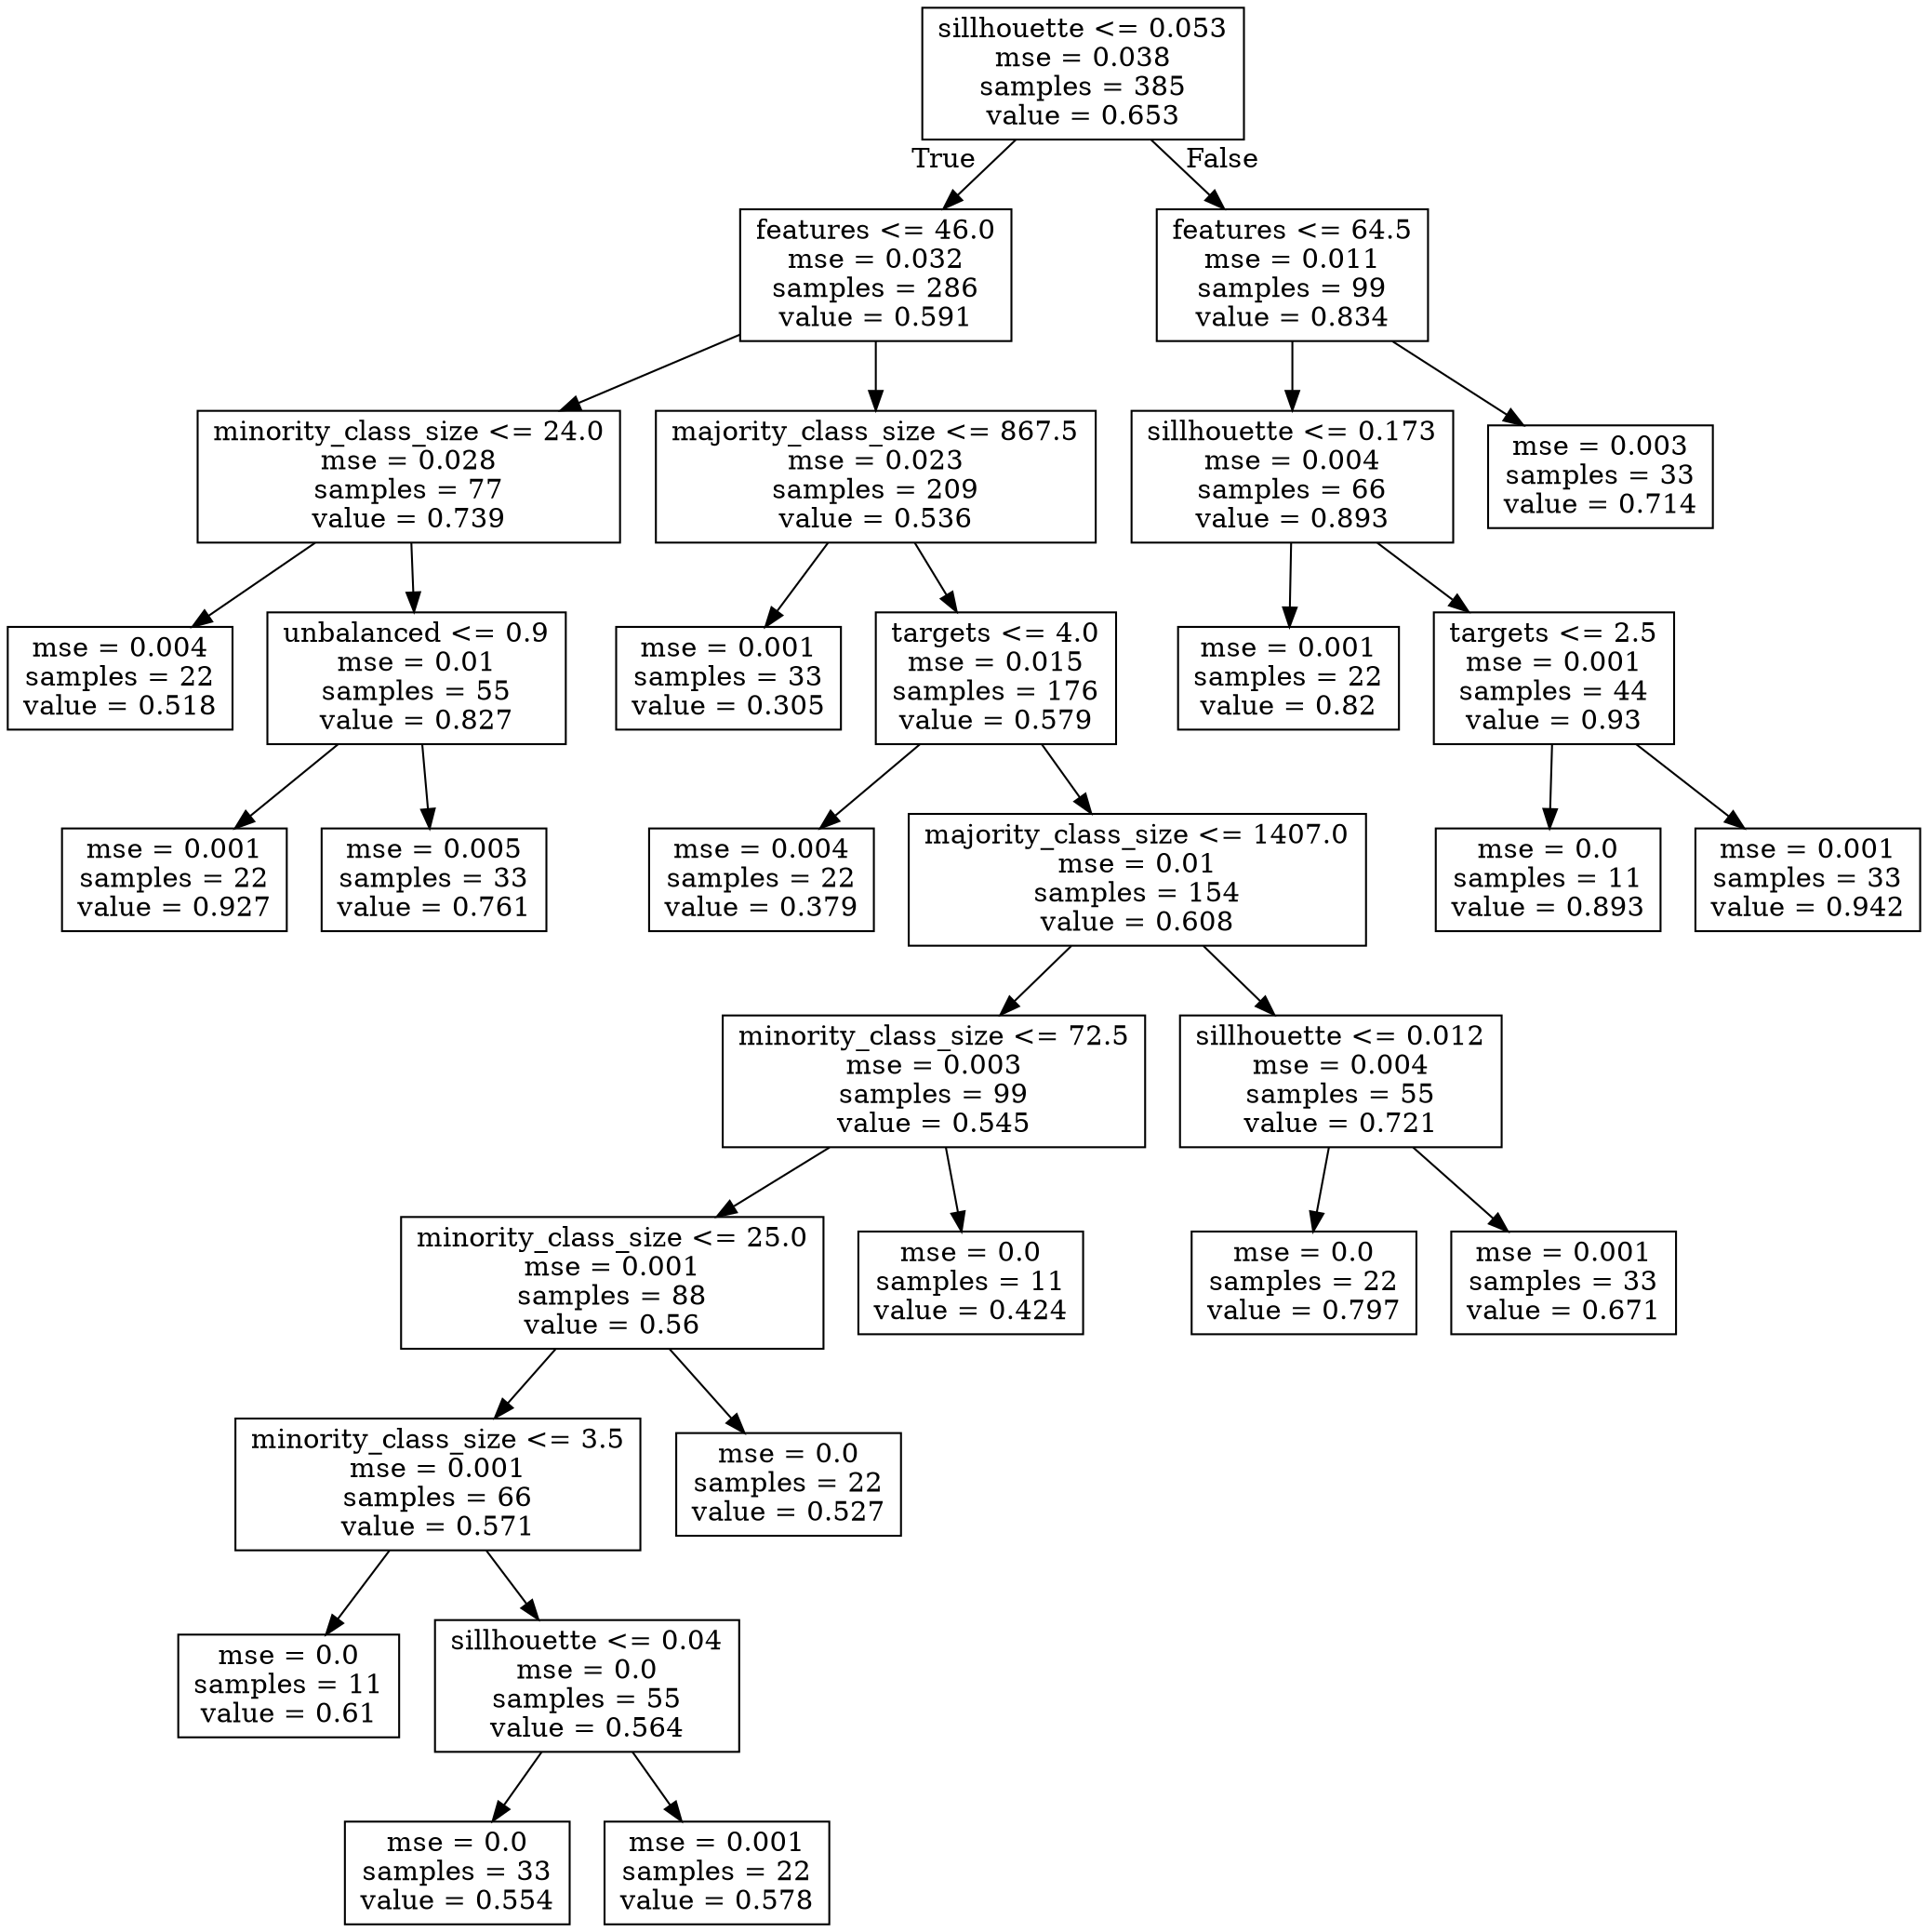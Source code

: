 digraph Tree {
node [shape=box] ;
0 [label="sillhouette <= 0.053\nmse = 0.038\nsamples = 385\nvalue = 0.653"] ;
1 [label="features <= 46.0\nmse = 0.032\nsamples = 286\nvalue = 0.591"] ;
0 -> 1 [labeldistance=2.5, labelangle=45, headlabel="True"] ;
2 [label="minority_class_size <= 24.0\nmse = 0.028\nsamples = 77\nvalue = 0.739"] ;
1 -> 2 ;
3 [label="mse = 0.004\nsamples = 22\nvalue = 0.518"] ;
2 -> 3 ;
4 [label="unbalanced <= 0.9\nmse = 0.01\nsamples = 55\nvalue = 0.827"] ;
2 -> 4 ;
5 [label="mse = 0.001\nsamples = 22\nvalue = 0.927"] ;
4 -> 5 ;
6 [label="mse = 0.005\nsamples = 33\nvalue = 0.761"] ;
4 -> 6 ;
7 [label="majority_class_size <= 867.5\nmse = 0.023\nsamples = 209\nvalue = 0.536"] ;
1 -> 7 ;
8 [label="mse = 0.001\nsamples = 33\nvalue = 0.305"] ;
7 -> 8 ;
9 [label="targets <= 4.0\nmse = 0.015\nsamples = 176\nvalue = 0.579"] ;
7 -> 9 ;
10 [label="mse = 0.004\nsamples = 22\nvalue = 0.379"] ;
9 -> 10 ;
11 [label="majority_class_size <= 1407.0\nmse = 0.01\nsamples = 154\nvalue = 0.608"] ;
9 -> 11 ;
12 [label="minority_class_size <= 72.5\nmse = 0.003\nsamples = 99\nvalue = 0.545"] ;
11 -> 12 ;
13 [label="minority_class_size <= 25.0\nmse = 0.001\nsamples = 88\nvalue = 0.56"] ;
12 -> 13 ;
14 [label="minority_class_size <= 3.5\nmse = 0.001\nsamples = 66\nvalue = 0.571"] ;
13 -> 14 ;
15 [label="mse = 0.0\nsamples = 11\nvalue = 0.61"] ;
14 -> 15 ;
16 [label="sillhouette <= 0.04\nmse = 0.0\nsamples = 55\nvalue = 0.564"] ;
14 -> 16 ;
17 [label="mse = 0.0\nsamples = 33\nvalue = 0.554"] ;
16 -> 17 ;
18 [label="mse = 0.001\nsamples = 22\nvalue = 0.578"] ;
16 -> 18 ;
19 [label="mse = 0.0\nsamples = 22\nvalue = 0.527"] ;
13 -> 19 ;
20 [label="mse = 0.0\nsamples = 11\nvalue = 0.424"] ;
12 -> 20 ;
21 [label="sillhouette <= 0.012\nmse = 0.004\nsamples = 55\nvalue = 0.721"] ;
11 -> 21 ;
22 [label="mse = 0.0\nsamples = 22\nvalue = 0.797"] ;
21 -> 22 ;
23 [label="mse = 0.001\nsamples = 33\nvalue = 0.671"] ;
21 -> 23 ;
24 [label="features <= 64.5\nmse = 0.011\nsamples = 99\nvalue = 0.834"] ;
0 -> 24 [labeldistance=2.5, labelangle=-45, headlabel="False"] ;
25 [label="sillhouette <= 0.173\nmse = 0.004\nsamples = 66\nvalue = 0.893"] ;
24 -> 25 ;
26 [label="mse = 0.001\nsamples = 22\nvalue = 0.82"] ;
25 -> 26 ;
27 [label="targets <= 2.5\nmse = 0.001\nsamples = 44\nvalue = 0.93"] ;
25 -> 27 ;
28 [label="mse = 0.0\nsamples = 11\nvalue = 0.893"] ;
27 -> 28 ;
29 [label="mse = 0.001\nsamples = 33\nvalue = 0.942"] ;
27 -> 29 ;
30 [label="mse = 0.003\nsamples = 33\nvalue = 0.714"] ;
24 -> 30 ;
}